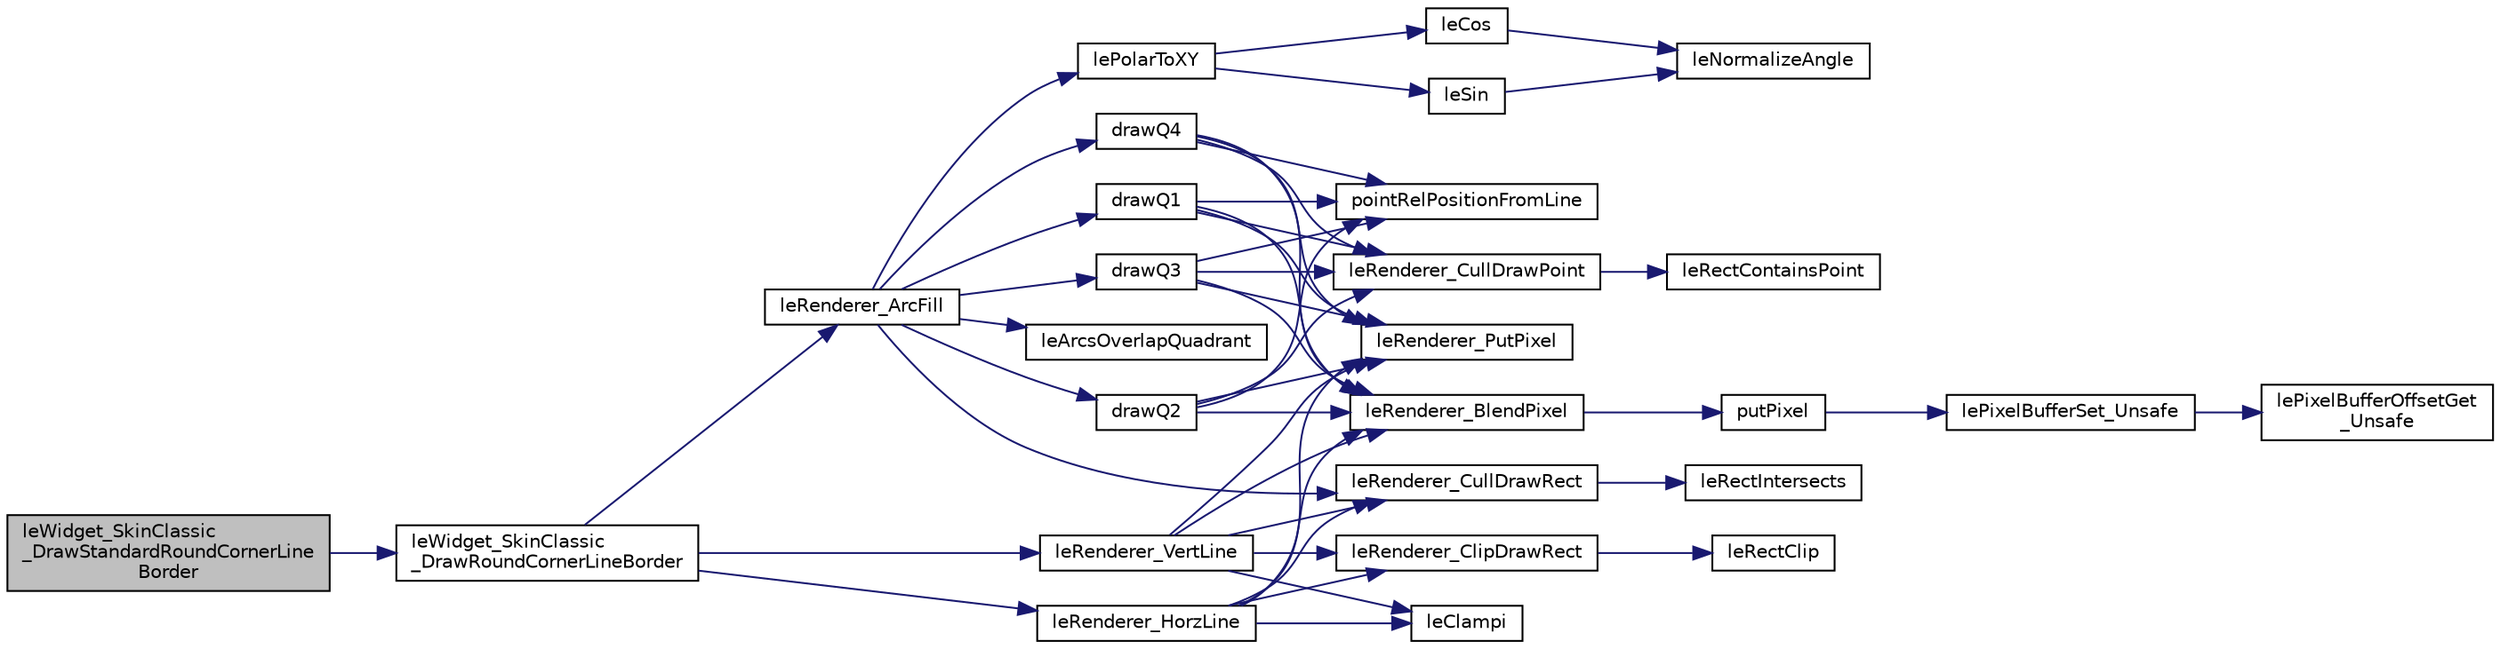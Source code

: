 digraph "leWidget_SkinClassic_DrawStandardRoundCornerLineBorder"
{
 // LATEX_PDF_SIZE
  edge [fontname="Helvetica",fontsize="10",labelfontname="Helvetica",labelfontsize="10"];
  node [fontname="Helvetica",fontsize="10",shape=record];
  rankdir="LR";
  Node1 [label="leWidget_SkinClassic\l_DrawStandardRoundCornerLine\lBorder",height=0.2,width=0.4,color="black", fillcolor="grey75", style="filled", fontcolor="black",tooltip=" "];
  Node1 -> Node2 [color="midnightblue",fontsize="10",style="solid",fontname="Helvetica"];
  Node2 [label="leWidget_SkinClassic\l_DrawRoundCornerLineBorder",height=0.2,width=0.4,color="black", fillcolor="white", style="filled",URL="$legato__widget__skin__classic__common_8c.html#ac96ca3486fa1a7f60ea942346611bd57",tooltip=" "];
  Node2 -> Node3 [color="midnightblue",fontsize="10",style="solid",fontname="Helvetica"];
  Node3 [label="leRenderer_ArcFill",height=0.2,width=0.4,color="black", fillcolor="white", style="filled",URL="$legato__draw__arc_8c.html#a9f7699c12df52585cf6e5f29c8c97a88",tooltip=" "];
  Node3 -> Node4 [color="midnightblue",fontsize="10",style="solid",fontname="Helvetica"];
  Node4 [label="drawQ1",height=0.2,width=0.4,color="black", fillcolor="white", style="filled",URL="$legato__draw__arc_8c.html#a13a03606b8c2a26e466831af547c112d",tooltip=" "];
  Node4 -> Node5 [color="midnightblue",fontsize="10",style="solid",fontname="Helvetica"];
  Node5 [label="leRenderer_BlendPixel",height=0.2,width=0.4,color="black", fillcolor="white", style="filled",URL="$legato__draw_8c.html#af81f2f4cfe7f8a0412174677151a41b8",tooltip=" "];
  Node5 -> Node6 [color="midnightblue",fontsize="10",style="solid",fontname="Helvetica"];
  Node6 [label="putPixel",height=0.2,width=0.4,color="black", fillcolor="white", style="filled",URL="$legato__draw_8c.html#a44d112db78ddddd19c61056a816967f6",tooltip=" "];
  Node6 -> Node7 [color="midnightblue",fontsize="10",style="solid",fontname="Helvetica"];
  Node7 [label="lePixelBufferSet_Unsafe",height=0.2,width=0.4,color="black", fillcolor="white", style="filled",URL="$legato__pixelbuffer_8c.html#a59ec7b62436ec8e72b5627c4ac04e4e5",tooltip=" "];
  Node7 -> Node8 [color="midnightblue",fontsize="10",style="solid",fontname="Helvetica"];
  Node8 [label="lePixelBufferOffsetGet\l_Unsafe",height=0.2,width=0.4,color="black", fillcolor="white", style="filled",URL="$legato__pixelbuffer_8c.html#a4755b271a3f8b3550828220a46ff39e8",tooltip=" "];
  Node4 -> Node9 [color="midnightblue",fontsize="10",style="solid",fontname="Helvetica"];
  Node9 [label="leRenderer_CullDrawPoint",height=0.2,width=0.4,color="black", fillcolor="white", style="filled",URL="$legato__renderer_8c.html#af25140185a935b0973d55d49eb480fcd",tooltip=" "];
  Node9 -> Node10 [color="midnightblue",fontsize="10",style="solid",fontname="Helvetica"];
  Node10 [label="leRectContainsPoint",height=0.2,width=0.4,color="black", fillcolor="white", style="filled",URL="$legato__rect_8c.html#af3d4b3e3b867d2a34f75985366000b97",tooltip=" "];
  Node4 -> Node11 [color="midnightblue",fontsize="10",style="solid",fontname="Helvetica"];
  Node11 [label="leRenderer_PutPixel",height=0.2,width=0.4,color="black", fillcolor="white", style="filled",URL="$legato__draw_8c.html#a5bd8b3cb9a506b9253c8f3dcf1b8df31",tooltip=" "];
  Node4 -> Node12 [color="midnightblue",fontsize="10",style="solid",fontname="Helvetica"];
  Node12 [label="pointRelPositionFromLine",height=0.2,width=0.4,color="black", fillcolor="white", style="filled",URL="$legato__draw__arc_8c.html#ac029e856ac5ffbb57baf3e8434386872",tooltip=" "];
  Node3 -> Node13 [color="midnightblue",fontsize="10",style="solid",fontname="Helvetica"];
  Node13 [label="drawQ2",height=0.2,width=0.4,color="black", fillcolor="white", style="filled",URL="$legato__draw__arc_8c.html#a20cedc9c498e6ae6ac5ef404fb58a31a",tooltip=" "];
  Node13 -> Node5 [color="midnightblue",fontsize="10",style="solid",fontname="Helvetica"];
  Node13 -> Node9 [color="midnightblue",fontsize="10",style="solid",fontname="Helvetica"];
  Node13 -> Node11 [color="midnightblue",fontsize="10",style="solid",fontname="Helvetica"];
  Node13 -> Node12 [color="midnightblue",fontsize="10",style="solid",fontname="Helvetica"];
  Node3 -> Node14 [color="midnightblue",fontsize="10",style="solid",fontname="Helvetica"];
  Node14 [label="drawQ3",height=0.2,width=0.4,color="black", fillcolor="white", style="filled",URL="$legato__draw__arc_8c.html#a221e5c1e099ed8e74886df9eacba0ca3",tooltip=" "];
  Node14 -> Node5 [color="midnightblue",fontsize="10",style="solid",fontname="Helvetica"];
  Node14 -> Node9 [color="midnightblue",fontsize="10",style="solid",fontname="Helvetica"];
  Node14 -> Node11 [color="midnightblue",fontsize="10",style="solid",fontname="Helvetica"];
  Node14 -> Node12 [color="midnightblue",fontsize="10",style="solid",fontname="Helvetica"];
  Node3 -> Node15 [color="midnightblue",fontsize="10",style="solid",fontname="Helvetica"];
  Node15 [label="drawQ4",height=0.2,width=0.4,color="black", fillcolor="white", style="filled",URL="$legato__draw__arc_8c.html#a7de24c7bbcc7db7c43d89fdd66f274f6",tooltip=" "];
  Node15 -> Node5 [color="midnightblue",fontsize="10",style="solid",fontname="Helvetica"];
  Node15 -> Node9 [color="midnightblue",fontsize="10",style="solid",fontname="Helvetica"];
  Node15 -> Node11 [color="midnightblue",fontsize="10",style="solid",fontname="Helvetica"];
  Node15 -> Node12 [color="midnightblue",fontsize="10",style="solid",fontname="Helvetica"];
  Node3 -> Node16 [color="midnightblue",fontsize="10",style="solid",fontname="Helvetica"];
  Node16 [label="leArcsOverlapQuadrant",height=0.2,width=0.4,color="black", fillcolor="white", style="filled",URL="$legato__math_8c.html#ac8fa4d3fdca450d73cb52d557e683c54",tooltip=" "];
  Node3 -> Node17 [color="midnightblue",fontsize="10",style="solid",fontname="Helvetica"];
  Node17 [label="lePolarToXY",height=0.2,width=0.4,color="black", fillcolor="white", style="filled",URL="$legato__math_8c.html#a1c17d8c4a68495b34232e3d0c006c980",tooltip=" "];
  Node17 -> Node18 [color="midnightblue",fontsize="10",style="solid",fontname="Helvetica"];
  Node18 [label="leCos",height=0.2,width=0.4,color="black", fillcolor="white", style="filled",URL="$legato__math_8c.html#a185107bf2b3ccd75aa0255f392ac8bd6",tooltip=" "];
  Node18 -> Node19 [color="midnightblue",fontsize="10",style="solid",fontname="Helvetica"];
  Node19 [label="leNormalizeAngle",height=0.2,width=0.4,color="black", fillcolor="white", style="filled",URL="$legato__math_8c.html#a1c7998e4045fa9bac4f1255392835314",tooltip=" "];
  Node17 -> Node20 [color="midnightblue",fontsize="10",style="solid",fontname="Helvetica"];
  Node20 [label="leSin",height=0.2,width=0.4,color="black", fillcolor="white", style="filled",URL="$legato__math_8c.html#aeada039714dd8ec67eb162207c0219f1",tooltip=" "];
  Node20 -> Node19 [color="midnightblue",fontsize="10",style="solid",fontname="Helvetica"];
  Node3 -> Node21 [color="midnightblue",fontsize="10",style="solid",fontname="Helvetica"];
  Node21 [label="leRenderer_CullDrawRect",height=0.2,width=0.4,color="black", fillcolor="white", style="filled",URL="$legato__renderer_8c.html#a44a51a15a56b9b06042807e28ccdbfa9",tooltip=" "];
  Node21 -> Node22 [color="midnightblue",fontsize="10",style="solid",fontname="Helvetica"];
  Node22 [label="leRectIntersects",height=0.2,width=0.4,color="black", fillcolor="white", style="filled",URL="$legato__rect_8c.html#a3ae2e8d6ed6a3a5af11b9273fb02195d",tooltip=" "];
  Node2 -> Node23 [color="midnightblue",fontsize="10",style="solid",fontname="Helvetica"];
  Node23 [label="leRenderer_HorzLine",height=0.2,width=0.4,color="black", fillcolor="white", style="filled",URL="$legato__draw__line_8c.html#a904f5edae621f46e126b138af87b4ccf",tooltip=" "];
  Node23 -> Node24 [color="midnightblue",fontsize="10",style="solid",fontname="Helvetica"];
  Node24 [label="leClampi",height=0.2,width=0.4,color="black", fillcolor="white", style="filled",URL="$legato__math_8c.html#affae9f4108ffcaa4874007c797638977",tooltip=" "];
  Node23 -> Node5 [color="midnightblue",fontsize="10",style="solid",fontname="Helvetica"];
  Node23 -> Node25 [color="midnightblue",fontsize="10",style="solid",fontname="Helvetica"];
  Node25 [label="leRenderer_ClipDrawRect",height=0.2,width=0.4,color="black", fillcolor="white", style="filled",URL="$legato__renderer_8c.html#ac36b73cb9733f69bd771a3cdf4131c8c",tooltip=" "];
  Node25 -> Node26 [color="midnightblue",fontsize="10",style="solid",fontname="Helvetica"];
  Node26 [label="leRectClip",height=0.2,width=0.4,color="black", fillcolor="white", style="filled",URL="$legato__rect_8c.html#ac19d2a378a0bed1eb149afa2c07256be",tooltip=" "];
  Node23 -> Node21 [color="midnightblue",fontsize="10",style="solid",fontname="Helvetica"];
  Node23 -> Node11 [color="midnightblue",fontsize="10",style="solid",fontname="Helvetica"];
  Node2 -> Node27 [color="midnightblue",fontsize="10",style="solid",fontname="Helvetica"];
  Node27 [label="leRenderer_VertLine",height=0.2,width=0.4,color="black", fillcolor="white", style="filled",URL="$legato__draw__line_8c.html#a86851061167874ad328cc8e22937f1fb",tooltip=" "];
  Node27 -> Node24 [color="midnightblue",fontsize="10",style="solid",fontname="Helvetica"];
  Node27 -> Node5 [color="midnightblue",fontsize="10",style="solid",fontname="Helvetica"];
  Node27 -> Node25 [color="midnightblue",fontsize="10",style="solid",fontname="Helvetica"];
  Node27 -> Node21 [color="midnightblue",fontsize="10",style="solid",fontname="Helvetica"];
  Node27 -> Node11 [color="midnightblue",fontsize="10",style="solid",fontname="Helvetica"];
}
